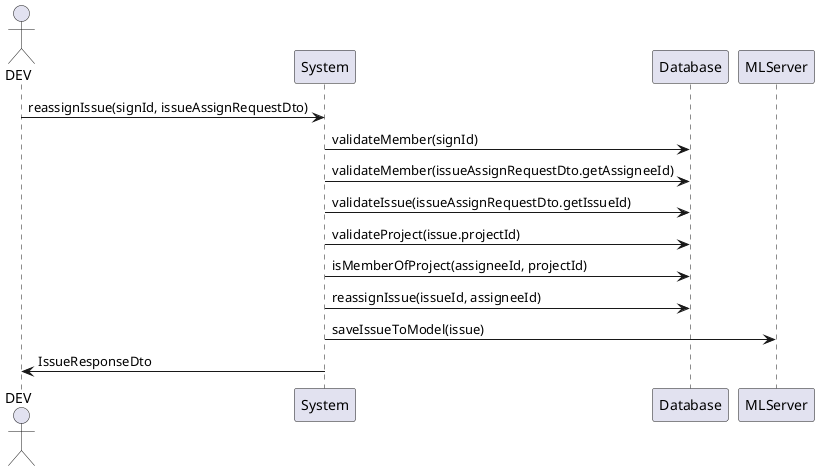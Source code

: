 @startuml
actor DEV
participant System
participant DBMS as "Database"

DEV -> System: reassignIssue(signId, issueAssignRequestDto)
System -> DBMS: validateMember(signId)
System -> DBMS: validateMember(issueAssignRequestDto.getAssigneeId)
System -> DBMS: validateIssue(issueAssignRequestDto.getIssueId)
System -> DBMS: validateProject(issue.projectId)
System -> DBMS: isMemberOfProject(assigneeId, projectId)
System -> DBMS: reassignIssue(issueId, assigneeId)
System -> MLServer: saveIssueToModel(issue)
System -> DEV: IssueResponseDto
@enduml
